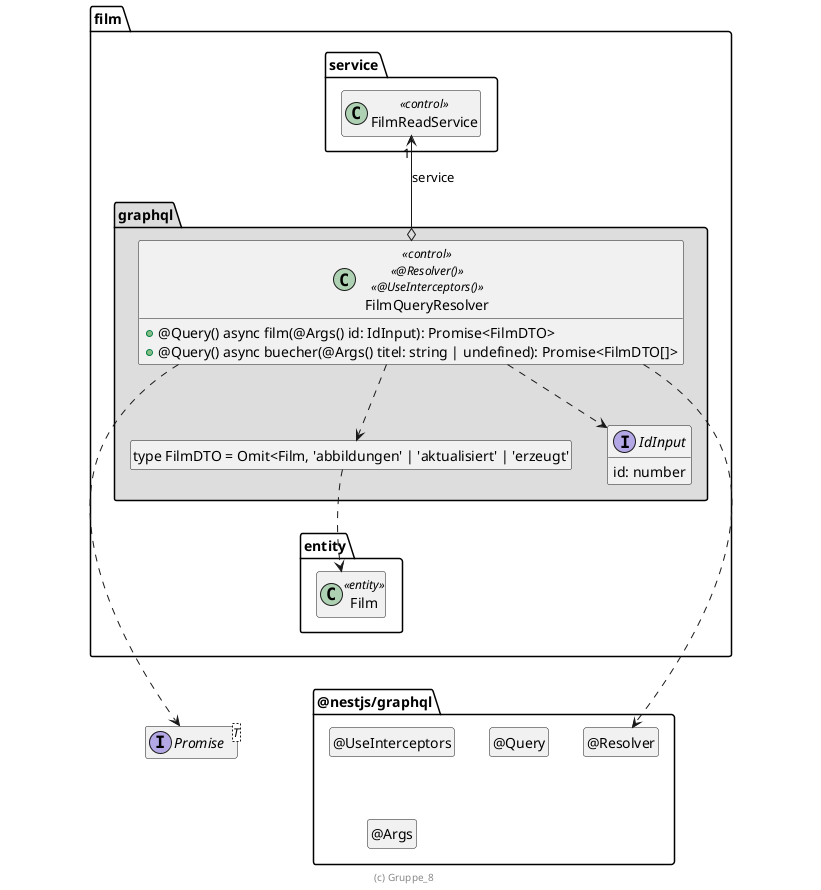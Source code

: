 ' Copyright (C) 2019 - present Juergen Zimmermann, Hochschule Karlsruhe
'
' This program is free software: you can redistribute it and/or modify
' it under the terms of the GNU General Public License as published by
' the Free Software Foundation, either version 3 of the License, or
' (at your option) any later version.
'
' This program is distributed in the hope that it will be useful,
' but WITHOUT ANY WARRANTY; without even the implied warranty of
' MERCHANTABILITY or FITNESS FOR A PARTICULAR PURPOSE.  See the
' GNU General Public License for more details.
'
' You should have received a copy of the GNU General Public License
' along with this program.  If not, see <https://www.gnu.org/licenses/>.

' Preview durch <Alt>d

@startuml Controller-Klasse

interface Promise<T>

package @nestjs/graphql {
  class "@Resolver" as Resolver
  hide Resolver circle

  class "@UseInterceptors" as UseInterceptors
  hide UseInterceptors circle

  class "@Query" as Query
  hide Query circle

  class "@Args" as Args
  hide Args circle

  Resolver .left[hidden].> Promise
}

package film {
  package entity {
    class Film <<entity>>
  }

  package service {
    class FilmReadService << control >>
  }

  package graphql #DDDDDD {
    class "type FilmDTO = Omit<Film, 'abbildungen' | 'aktualisiert' | 'erzeugt'" as FilmDTO
    hide FilmDTO circle

    interface IdInput {
        id: number
    }

    class FilmQueryResolver << control >> << @Resolver() >> << @UseInterceptors() >> {
      + @Query() async film(@Args() id: IdInput): Promise<FilmDTO>
      + @Query() async buecher(@Args() titel: string | undefined): Promise<FilmDTO[]>
    }

    FilmQueryResolver o-up-> "1" FilmReadService : service
    FilmQueryResolver ..> FilmDTO
    FilmQueryResolver ..> IdInput
    FilmDTO ..> Film
    FilmQueryResolver ..> Resolver

    FilmQueryResolver ..> Promise

    FilmDTO .[hidden].> Film
    Film .[hidden].> Promise
    FilmReadService .[hidden].> Promise
    Film .[hidden].> Resolver
    FilmReadService .[hidden].> Resolver
  }
}

hide empty members

footer (c) Gruppe_8

@enduml

